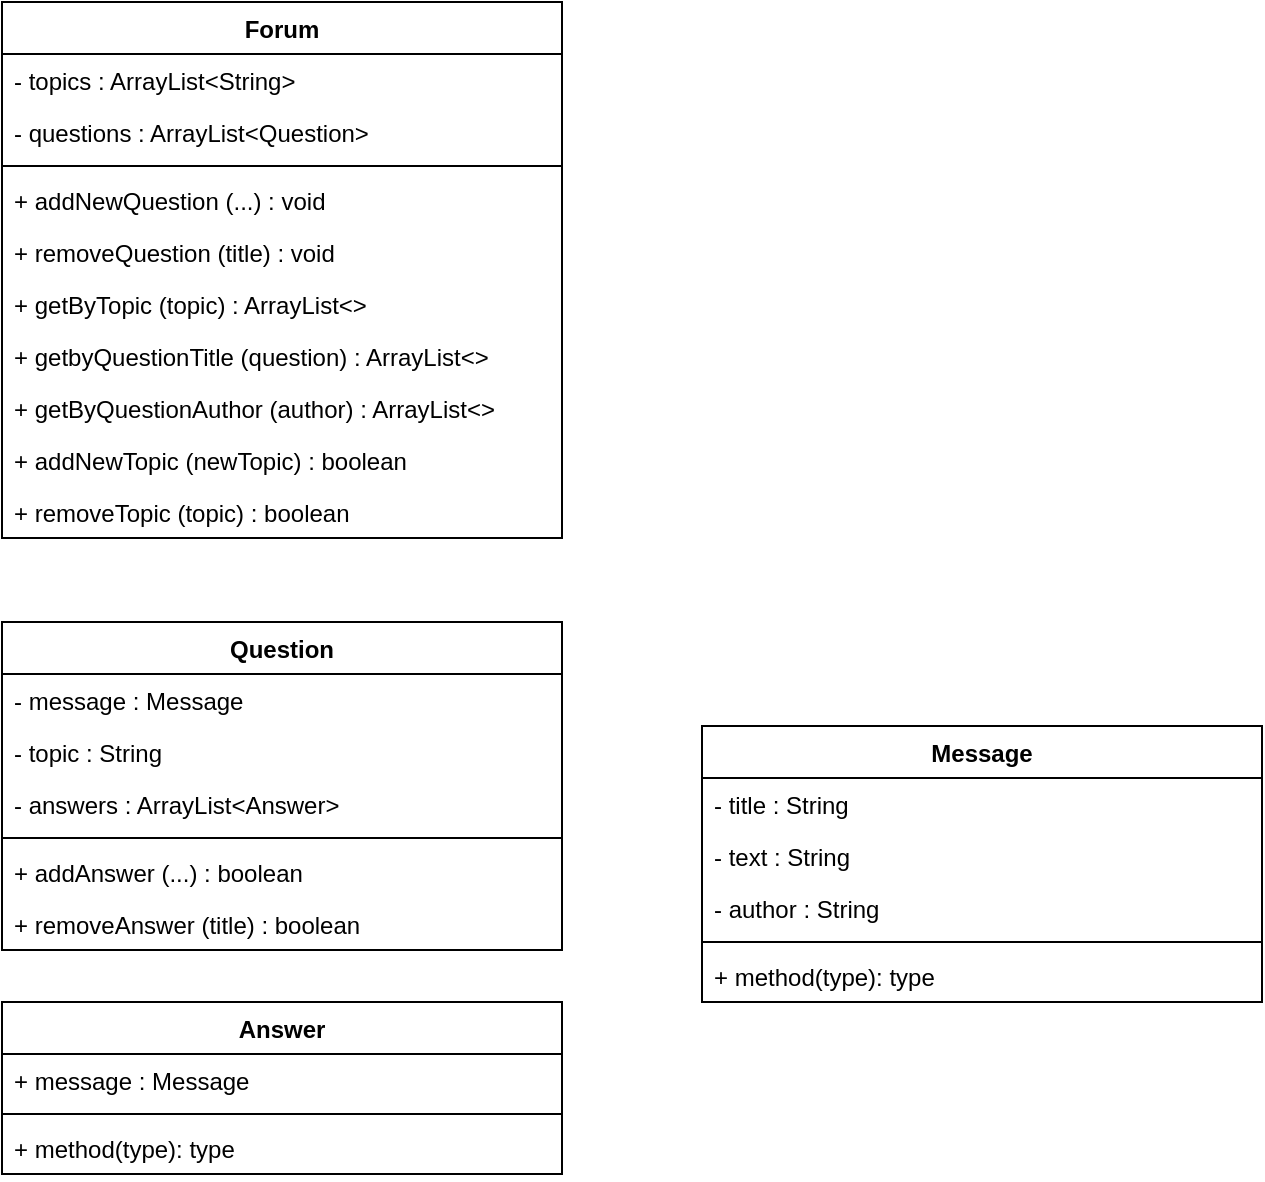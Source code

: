 <mxfile version="14.5.1" type="device"><diagram id="usiGHPKjEA5vIeCmknSK" name="Seite-1"><mxGraphModel dx="1086" dy="806" grid="1" gridSize="10" guides="1" tooltips="1" connect="1" arrows="1" fold="1" page="1" pageScale="1" pageWidth="827" pageHeight="1169" math="0" shadow="0"><root><mxCell id="0"/><mxCell id="1" parent="0"/><mxCell id="-1I64d1_h5TD0oCL7x-i-1" value="Forum" style="swimlane;fontStyle=1;align=center;verticalAlign=top;childLayout=stackLayout;horizontal=1;startSize=26;horizontalStack=0;resizeParent=1;resizeParentMax=0;resizeLast=0;collapsible=1;marginBottom=0;" parent="1" vertex="1"><mxGeometry x="40" y="120" width="280" height="268" as="geometry"/></mxCell><mxCell id="-1I64d1_h5TD0oCL7x-i-2" value="- topics : ArrayList&lt;String&gt;" style="text;strokeColor=none;fillColor=none;align=left;verticalAlign=top;spacingLeft=4;spacingRight=4;overflow=hidden;rotatable=0;points=[[0,0.5],[1,0.5]];portConstraint=eastwest;" parent="-1I64d1_h5TD0oCL7x-i-1" vertex="1"><mxGeometry y="26" width="280" height="26" as="geometry"/></mxCell><mxCell id="-1I64d1_h5TD0oCL7x-i-5" value="- questions : ArrayList&lt;Question&gt;" style="text;strokeColor=none;fillColor=none;align=left;verticalAlign=top;spacingLeft=4;spacingRight=4;overflow=hidden;rotatable=0;points=[[0,0.5],[1,0.5]];portConstraint=eastwest;" parent="-1I64d1_h5TD0oCL7x-i-1" vertex="1"><mxGeometry y="52" width="280" height="26" as="geometry"/></mxCell><mxCell id="-1I64d1_h5TD0oCL7x-i-3" value="" style="line;strokeWidth=1;fillColor=none;align=left;verticalAlign=middle;spacingTop=-1;spacingLeft=3;spacingRight=3;rotatable=0;labelPosition=right;points=[];portConstraint=eastwest;" parent="-1I64d1_h5TD0oCL7x-i-1" vertex="1"><mxGeometry y="78" width="280" height="8" as="geometry"/></mxCell><mxCell id="-1I64d1_h5TD0oCL7x-i-24" value="+ addNewQuestion (...) : void" style="text;strokeColor=none;fillColor=none;align=left;verticalAlign=top;spacingLeft=4;spacingRight=4;overflow=hidden;rotatable=0;points=[[0,0.5],[1,0.5]];portConstraint=eastwest;" parent="-1I64d1_h5TD0oCL7x-i-1" vertex="1"><mxGeometry y="86" width="280" height="26" as="geometry"/></mxCell><mxCell id="-1I64d1_h5TD0oCL7x-i-25" value="+ removeQuestion (title) : void" style="text;strokeColor=none;fillColor=none;align=left;verticalAlign=top;spacingLeft=4;spacingRight=4;overflow=hidden;rotatable=0;points=[[0,0.5],[1,0.5]];portConstraint=eastwest;" parent="-1I64d1_h5TD0oCL7x-i-1" vertex="1"><mxGeometry y="112" width="280" height="26" as="geometry"/></mxCell><mxCell id="-1I64d1_h5TD0oCL7x-i-4" value="+ getByTopic (topic) : ArrayList&lt;&gt;" style="text;strokeColor=none;fillColor=none;align=left;verticalAlign=top;spacingLeft=4;spacingRight=4;overflow=hidden;rotatable=0;points=[[0,0.5],[1,0.5]];portConstraint=eastwest;" parent="-1I64d1_h5TD0oCL7x-i-1" vertex="1"><mxGeometry y="138" width="280" height="26" as="geometry"/></mxCell><mxCell id="-1I64d1_h5TD0oCL7x-i-22" value="+ getbyQuestionTitle (question) : ArrayList&lt;&gt;" style="text;strokeColor=none;fillColor=none;align=left;verticalAlign=top;spacingLeft=4;spacingRight=4;overflow=hidden;rotatable=0;points=[[0,0.5],[1,0.5]];portConstraint=eastwest;" parent="-1I64d1_h5TD0oCL7x-i-1" vertex="1"><mxGeometry y="164" width="280" height="26" as="geometry"/></mxCell><mxCell id="-1I64d1_h5TD0oCL7x-i-23" value="+ getByQuestionAuthor (author) : ArrayList&lt;&gt;" style="text;strokeColor=none;fillColor=none;align=left;verticalAlign=top;spacingLeft=4;spacingRight=4;overflow=hidden;rotatable=0;points=[[0,0.5],[1,0.5]];portConstraint=eastwest;" parent="-1I64d1_h5TD0oCL7x-i-1" vertex="1"><mxGeometry y="190" width="280" height="26" as="geometry"/></mxCell><mxCell id="-1I64d1_h5TD0oCL7x-i-26" value="+ addNewTopic (newTopic) : boolean" style="text;strokeColor=none;fillColor=none;align=left;verticalAlign=top;spacingLeft=4;spacingRight=4;overflow=hidden;rotatable=0;points=[[0,0.5],[1,0.5]];portConstraint=eastwest;" parent="-1I64d1_h5TD0oCL7x-i-1" vertex="1"><mxGeometry y="216" width="280" height="26" as="geometry"/></mxCell><mxCell id="-1I64d1_h5TD0oCL7x-i-27" value="+ removeTopic (topic) : boolean" style="text;strokeColor=none;fillColor=none;align=left;verticalAlign=top;spacingLeft=4;spacingRight=4;overflow=hidden;rotatable=0;points=[[0,0.5],[1,0.5]];portConstraint=eastwest;" parent="-1I64d1_h5TD0oCL7x-i-1" vertex="1"><mxGeometry y="242" width="280" height="26" as="geometry"/></mxCell><mxCell id="-1I64d1_h5TD0oCL7x-i-6" value="Question&#10;" style="swimlane;fontStyle=1;align=center;verticalAlign=top;childLayout=stackLayout;horizontal=1;startSize=26;horizontalStack=0;resizeParent=1;resizeParentMax=0;resizeLast=0;collapsible=1;marginBottom=0;" parent="1" vertex="1"><mxGeometry x="40" y="430" width="280" height="164" as="geometry"/></mxCell><mxCell id="-1I64d1_h5TD0oCL7x-i-7" value="- message : Message" style="text;strokeColor=none;fillColor=none;align=left;verticalAlign=top;spacingLeft=4;spacingRight=4;overflow=hidden;rotatable=0;points=[[0,0.5],[1,0.5]];portConstraint=eastwest;" parent="-1I64d1_h5TD0oCL7x-i-6" vertex="1"><mxGeometry y="26" width="280" height="26" as="geometry"/></mxCell><mxCell id="-1I64d1_h5TD0oCL7x-i-18" value="- topic : String" style="text;strokeColor=none;fillColor=none;align=left;verticalAlign=top;spacingLeft=4;spacingRight=4;overflow=hidden;rotatable=0;points=[[0,0.5],[1,0.5]];portConstraint=eastwest;" parent="-1I64d1_h5TD0oCL7x-i-6" vertex="1"><mxGeometry y="52" width="280" height="26" as="geometry"/></mxCell><mxCell id="-1I64d1_h5TD0oCL7x-i-21" value="- answers : ArrayList&lt;Answer&gt;" style="text;strokeColor=none;fillColor=none;align=left;verticalAlign=top;spacingLeft=4;spacingRight=4;overflow=hidden;rotatable=0;points=[[0,0.5],[1,0.5]];portConstraint=eastwest;" parent="-1I64d1_h5TD0oCL7x-i-6" vertex="1"><mxGeometry y="78" width="280" height="26" as="geometry"/></mxCell><mxCell id="-1I64d1_h5TD0oCL7x-i-8" value="" style="line;strokeWidth=1;fillColor=none;align=left;verticalAlign=middle;spacingTop=-1;spacingLeft=3;spacingRight=3;rotatable=0;labelPosition=right;points=[];portConstraint=eastwest;" parent="-1I64d1_h5TD0oCL7x-i-6" vertex="1"><mxGeometry y="104" width="280" height="8" as="geometry"/></mxCell><mxCell id="-1I64d1_h5TD0oCL7x-i-9" value="+ addAnswer (...) : boolean" style="text;strokeColor=none;fillColor=none;align=left;verticalAlign=top;spacingLeft=4;spacingRight=4;overflow=hidden;rotatable=0;points=[[0,0.5],[1,0.5]];portConstraint=eastwest;" parent="-1I64d1_h5TD0oCL7x-i-6" vertex="1"><mxGeometry y="112" width="280" height="26" as="geometry"/></mxCell><mxCell id="-1I64d1_h5TD0oCL7x-i-28" value="+ removeAnswer (title) : boolean" style="text;strokeColor=none;fillColor=none;align=left;verticalAlign=top;spacingLeft=4;spacingRight=4;overflow=hidden;rotatable=0;points=[[0,0.5],[1,0.5]];portConstraint=eastwest;" parent="-1I64d1_h5TD0oCL7x-i-6" vertex="1"><mxGeometry y="138" width="280" height="26" as="geometry"/></mxCell><mxCell id="-1I64d1_h5TD0oCL7x-i-10" value="Message" style="swimlane;fontStyle=1;align=center;verticalAlign=top;childLayout=stackLayout;horizontal=1;startSize=26;horizontalStack=0;resizeParent=1;resizeParentMax=0;resizeLast=0;collapsible=1;marginBottom=0;" parent="1" vertex="1"><mxGeometry x="390" y="482" width="280" height="138" as="geometry"/></mxCell><mxCell id="-1I64d1_h5TD0oCL7x-i-19" value="- title : String" style="text;strokeColor=none;fillColor=none;align=left;verticalAlign=top;spacingLeft=4;spacingRight=4;overflow=hidden;rotatable=0;points=[[0,0.5],[1,0.5]];portConstraint=eastwest;" parent="-1I64d1_h5TD0oCL7x-i-10" vertex="1"><mxGeometry y="26" width="280" height="26" as="geometry"/></mxCell><mxCell id="-1I64d1_h5TD0oCL7x-i-11" value="- text : String" style="text;strokeColor=none;fillColor=none;align=left;verticalAlign=top;spacingLeft=4;spacingRight=4;overflow=hidden;rotatable=0;points=[[0,0.5],[1,0.5]];portConstraint=eastwest;" parent="-1I64d1_h5TD0oCL7x-i-10" vertex="1"><mxGeometry y="52" width="280" height="26" as="geometry"/></mxCell><mxCell id="-1I64d1_h5TD0oCL7x-i-20" value="- author : String" style="text;strokeColor=none;fillColor=none;align=left;verticalAlign=top;spacingLeft=4;spacingRight=4;overflow=hidden;rotatable=0;points=[[0,0.5],[1,0.5]];portConstraint=eastwest;" parent="-1I64d1_h5TD0oCL7x-i-10" vertex="1"><mxGeometry y="78" width="280" height="26" as="geometry"/></mxCell><mxCell id="-1I64d1_h5TD0oCL7x-i-12" value="" style="line;strokeWidth=1;fillColor=none;align=left;verticalAlign=middle;spacingTop=-1;spacingLeft=3;spacingRight=3;rotatable=0;labelPosition=right;points=[];portConstraint=eastwest;" parent="-1I64d1_h5TD0oCL7x-i-10" vertex="1"><mxGeometry y="104" width="280" height="8" as="geometry"/></mxCell><mxCell id="-1I64d1_h5TD0oCL7x-i-13" value="+ method(type): type" style="text;strokeColor=none;fillColor=none;align=left;verticalAlign=top;spacingLeft=4;spacingRight=4;overflow=hidden;rotatable=0;points=[[0,0.5],[1,0.5]];portConstraint=eastwest;" parent="-1I64d1_h5TD0oCL7x-i-10" vertex="1"><mxGeometry y="112" width="280" height="26" as="geometry"/></mxCell><mxCell id="-1I64d1_h5TD0oCL7x-i-14" value="Answer" style="swimlane;fontStyle=1;align=center;verticalAlign=top;childLayout=stackLayout;horizontal=1;startSize=26;horizontalStack=0;resizeParent=1;resizeParentMax=0;resizeLast=0;collapsible=1;marginBottom=0;" parent="1" vertex="1"><mxGeometry x="40" y="620" width="280" height="86" as="geometry"/></mxCell><mxCell id="-1I64d1_h5TD0oCL7x-i-15" value="+ message : Message" style="text;strokeColor=none;fillColor=none;align=left;verticalAlign=top;spacingLeft=4;spacingRight=4;overflow=hidden;rotatable=0;points=[[0,0.5],[1,0.5]];portConstraint=eastwest;" parent="-1I64d1_h5TD0oCL7x-i-14" vertex="1"><mxGeometry y="26" width="280" height="26" as="geometry"/></mxCell><mxCell id="-1I64d1_h5TD0oCL7x-i-16" value="" style="line;strokeWidth=1;fillColor=none;align=left;verticalAlign=middle;spacingTop=-1;spacingLeft=3;spacingRight=3;rotatable=0;labelPosition=right;points=[];portConstraint=eastwest;" parent="-1I64d1_h5TD0oCL7x-i-14" vertex="1"><mxGeometry y="52" width="280" height="8" as="geometry"/></mxCell><mxCell id="-1I64d1_h5TD0oCL7x-i-17" value="+ method(type): type" style="text;strokeColor=none;fillColor=none;align=left;verticalAlign=top;spacingLeft=4;spacingRight=4;overflow=hidden;rotatable=0;points=[[0,0.5],[1,0.5]];portConstraint=eastwest;" parent="-1I64d1_h5TD0oCL7x-i-14" vertex="1"><mxGeometry y="60" width="280" height="26" as="geometry"/></mxCell></root></mxGraphModel></diagram></mxfile>